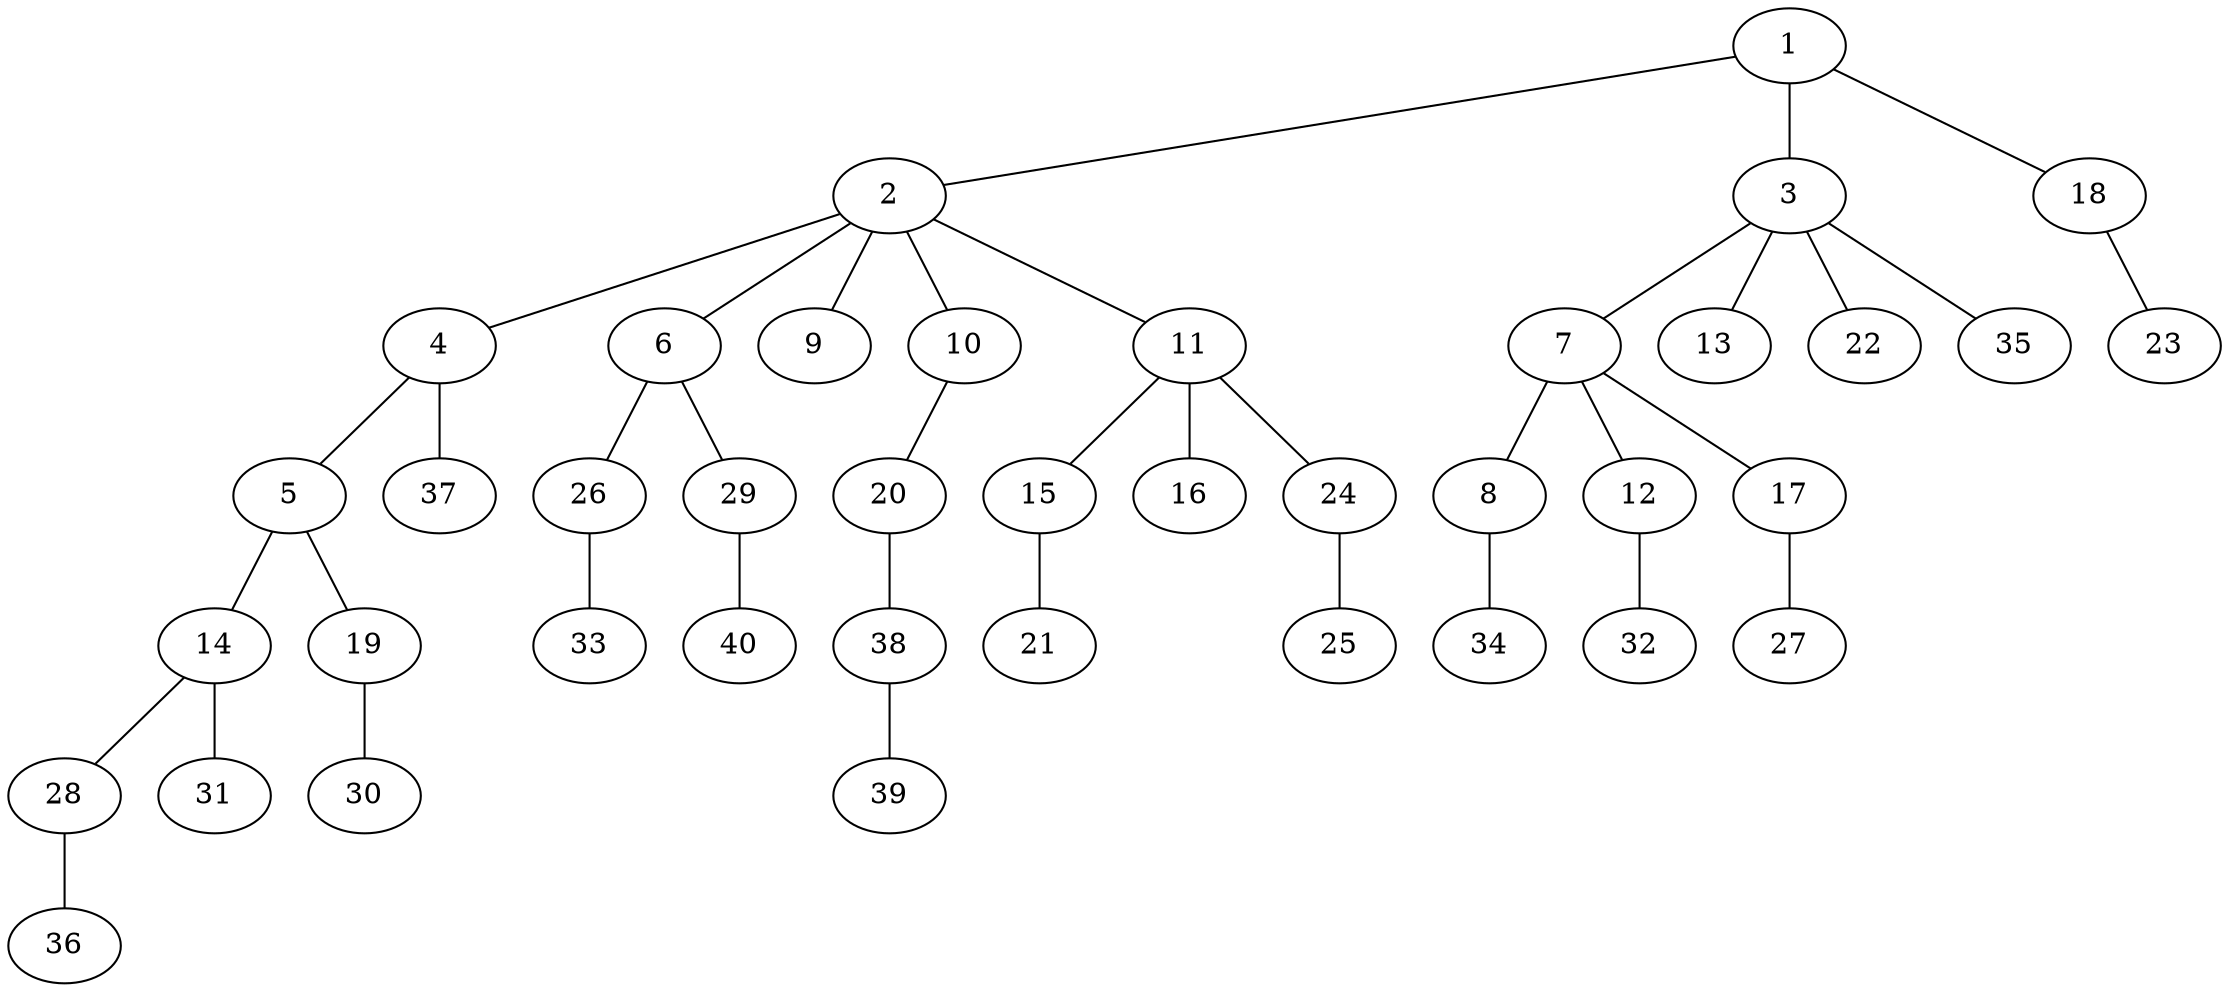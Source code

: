 graph graphname {1--2
1--3
1--18
2--4
2--6
2--9
2--10
2--11
3--7
3--13
3--22
3--35
4--5
4--37
5--14
5--19
6--26
6--29
7--8
7--12
7--17
8--34
10--20
11--15
11--16
11--24
12--32
14--28
14--31
15--21
17--27
18--23
19--30
20--38
24--25
26--33
28--36
29--40
38--39
}